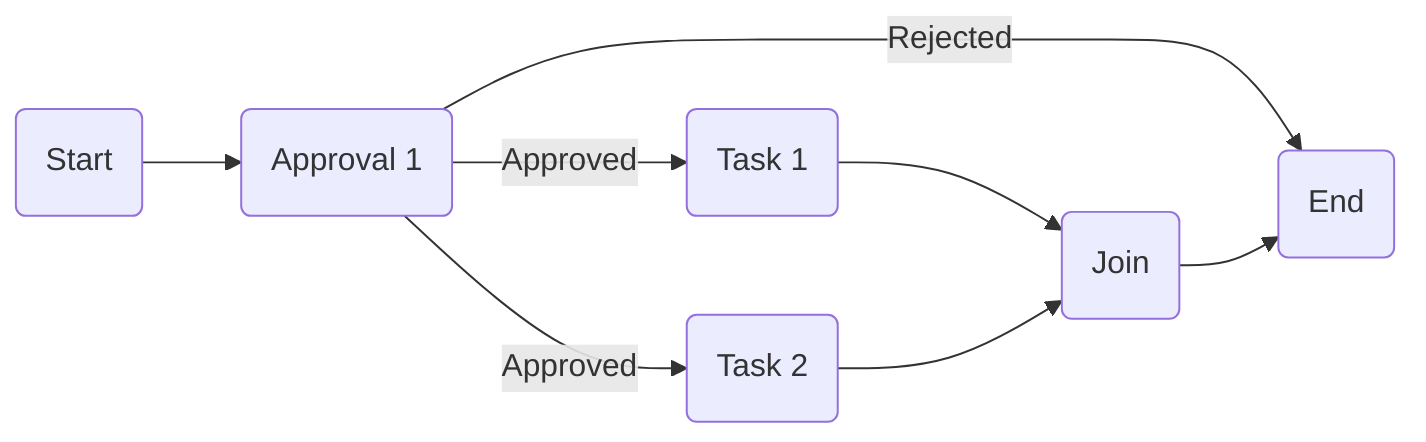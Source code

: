 graph LR
  S0(Start)
  A1(Approval 1)
  T1(Task 1)
  T2(Task 2)
  J0(Join)
  E0(End)
  
  S0-->A1
  A1--Rejected-->E0
  A1--Approved-->T1
  A1--Approved-->T2
  T1-->J0
  T2-->J0
  J0-->E0